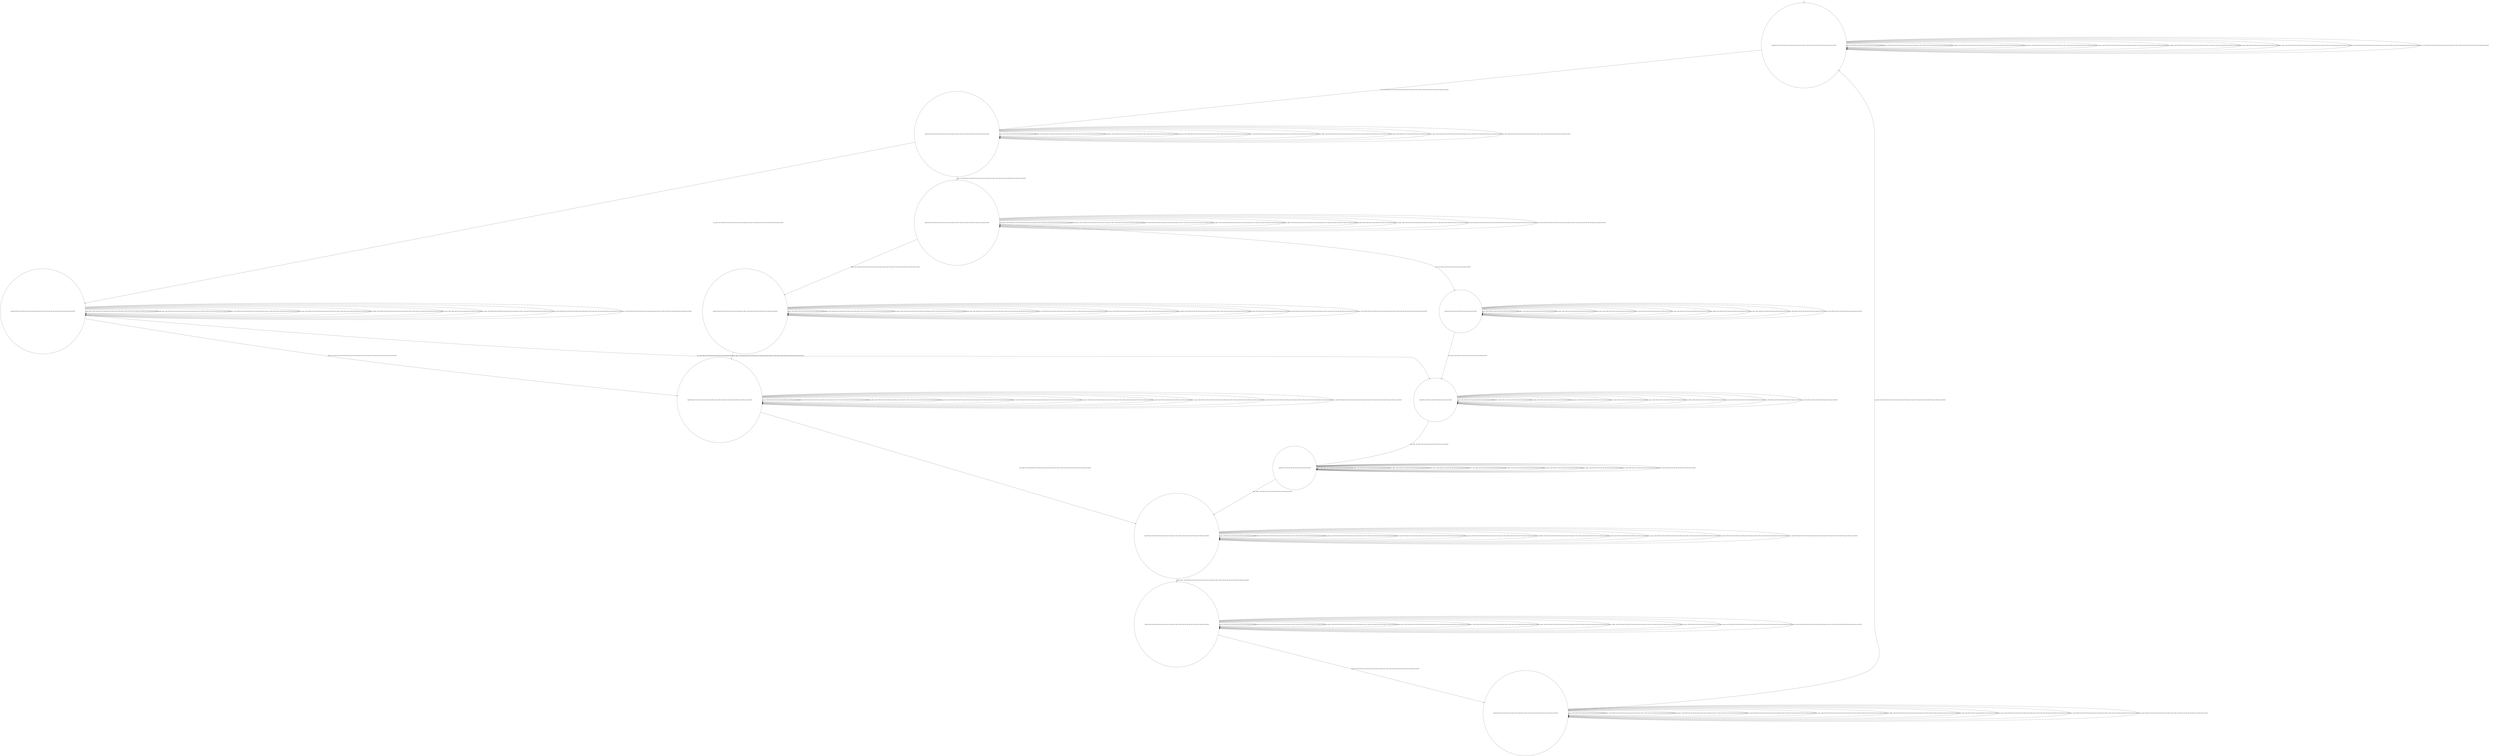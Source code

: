 digraph g {
	edge [lblstyle="above, sloped"];
	s0 [shape="circle" label="0@[((EUR and COF and TON and not DOL and not TEA and not CAP) or (DOL and COF and CAP and TON and not TEA and not EUR))]"];
	s1 [shape="circle" label="1@[((EUR and COF and TON and not DOL and not TEA and not CAP) or (DOL and COF and CAP and TON and not TEA and not EUR))]"];
	s2 [shape="circle" label="2@[((EUR and COF and TON and not DOL and not TEA and not CAP) or (DOL and COF and CAP and TON and not TEA and not EUR))]"];
	s3 [shape="circle" label="3@[((EUR and COF and TON and not DOL and not TEA and not CAP) or (DOL and COF and CAP and TON and not TEA and not EUR))]"];
	s4 [shape="circle" label="4@[((EUR and COF and TON and not DOL and not TEA and not CAP) or (DOL and COF and CAP and TON and not TEA and not EUR))]"];
	s5 [shape="circle" label="5@[((EUR and COF and TON and not DOL and not TEA and not CAP) or (DOL and COF and CAP and TON and not TEA and not EUR))]"];
	s6 [shape="circle" label="6@[((EUR and COF and TON and not DOL and not TEA and not CAP) or (DOL and COF and CAP and TON and not TEA and not EUR))]"];
	s7 [shape="circle" label="7@[((EUR and COF and TON and not DOL and not TEA and not CAP) or (DOL and COF and CAP and TON and not TEA and not EUR))]"];
	s8 [shape="circle" label="8@[((EUR and COF and TON and not DOL and not TEA and not CAP) or (DOL and COF and CAP and TON and not TEA and not EUR))]"];
	s9 [shape="circle" label="9@[((DOL and COF and CAP and TON and not TEA and not EUR))]"];
	s10 [shape="circle" label="10@[((DOL and COF and CAP and TON and not TEA and not EUR))]"];
	s11 [shape="circle" label="11@[((DOL and COF and CAP and TON and not TEA and not EUR))]"];
	s0 -> s0 [label="cap / nok() [((DOL and COF and CAP and TON and not TEA and not EUR))]"];
	s0 -> s0 [label="coffee / nok() [((EUR and COF and TON and not DOL and not TEA and not CAP) or (DOL and COF and CAP and TON and not TEA and not EUR))]"];
	s0 -> s0 [label="cup_taken / nok() [((EUR and COF and TON and not DOL and not TEA and not CAP) or (DOL and COF and CAP and TON and not TEA and not EUR))]"];
	s0 -> s0 [label="display_done / nok() [((EUR and COF and TON and not DOL and not TEA and not CAP) or (DOL and COF and CAP and TON and not TEA and not EUR))]"];
	s0 -> s1 [label="euro / ok() [((EUR and COF and TON and not DOL and not TEA and not CAP) or (DOL and COF and CAP and TON and not TEA and not EUR))]"];
	s0 -> s0 [label="no_sugar / nok() [((EUR and COF and TON and not DOL and not TEA and not CAP) or (DOL and COF and CAP and TON and not TEA and not EUR))]"];
	s0 -> s0 [label="pour_coffee / nok() [((EUR and COF and TON and not DOL and not TEA and not CAP) or (DOL and COF and CAP and TON and not TEA and not EUR))]"];
	s0 -> s0 [label="pour_milk / nok() [((DOL and COF and CAP and TON and not TEA and not EUR))]"];
	s0 -> s0 [label="pour_sugar / nok() [((EUR and COF and TON and not DOL and not TEA and not CAP) or (DOL and COF and CAP and TON and not TEA and not EUR))]"];
	s0 -> s0 [label="ring / nok() [((EUR and COF and TON and not DOL and not TEA and not CAP) or (DOL and COF and CAP and TON and not TEA and not EUR))]"];
	s0 -> s0 [label="sugar / nok() [((EUR and COF and TON and not DOL and not TEA and not CAP) or (DOL and COF and CAP and TON and not TEA and not EUR))]"];
	s1 -> s1 [label="cap / nok() [((DOL and COF and CAP and TON and not TEA and not EUR))]"];
	s1 -> s1 [label="coffee / nok() [((EUR and COF and TON and not DOL and not TEA and not CAP) or (DOL and COF and CAP and TON and not TEA and not EUR))]"];
	s1 -> s1 [label="cup_taken / nok() [((EUR and COF and TON and not DOL and not TEA and not CAP) or (DOL and COF and CAP and TON and not TEA and not EUR))]"];
	s1 -> s1 [label="display_done / nok() [((EUR and COF and TON and not DOL and not TEA and not CAP) or (DOL and COF and CAP and TON and not TEA and not EUR))]"];
	s1 -> s1 [label="euro / nok() [((EUR and COF and TON and not DOL and not TEA and not CAP) or (DOL and COF and CAP and TON and not TEA and not EUR))]"];
	s1 -> s2 [label="no_sugar / ok() [((EUR and COF and TON and not DOL and not TEA and not CAP) or (DOL and COF and CAP and TON and not TEA and not EUR))]"];
	s1 -> s1 [label="pour_coffee / nok() [((EUR and COF and TON and not DOL and not TEA and not CAP) or (DOL and COF and CAP and TON and not TEA and not EUR))]"];
	s1 -> s1 [label="pour_milk / nok() [((DOL and COF and CAP and TON and not TEA and not EUR))]"];
	s1 -> s1 [label="pour_sugar / nok() [((EUR and COF and TON and not DOL and not TEA and not CAP) or (DOL and COF and CAP and TON and not TEA and not EUR))]"];
	s1 -> s1 [label="ring / nok() [((EUR and COF and TON and not DOL and not TEA and not CAP) or (DOL and COF and CAP and TON and not TEA and not EUR))]"];
	s1 -> s3 [label="sugar / ok() [((EUR and COF and TON and not DOL and not TEA and not CAP) or (DOL and COF and CAP and TON and not TEA and not EUR))]"];
	s2 -> s10 [label="cap / ok() [((DOL and COF and CAP and TON and not TEA and not EUR))]"];
	s2 -> s5 [label="coffee / ok() [((EUR and COF and TON and not DOL and not TEA and not CAP) or (DOL and COF and CAP and TON and not TEA and not EUR))]"];
	s2 -> s2 [label="cup_taken / nok() [((EUR and COF and TON and not DOL and not TEA and not CAP) or (DOL and COF and CAP and TON and not TEA and not EUR))]"];
	s2 -> s2 [label="display_done / nok() [((EUR and COF and TON and not DOL and not TEA and not CAP) or (DOL and COF and CAP and TON and not TEA and not EUR))]"];
	s2 -> s2 [label="euro / nok() [((EUR and COF and TON and not DOL and not TEA and not CAP) or (DOL and COF and CAP and TON and not TEA and not EUR))]"];
	s2 -> s2 [label="no_sugar / nok() [((EUR and COF and TON and not DOL and not TEA and not CAP) or (DOL and COF and CAP and TON and not TEA and not EUR))]"];
	s2 -> s2 [label="pour_coffee / nok() [((EUR and COF and TON and not DOL and not TEA and not CAP) or (DOL and COF and CAP and TON and not TEA and not EUR))]"];
	s2 -> s2 [label="pour_milk / nok() [((DOL and COF and CAP and TON and not TEA and not EUR))]"];
	s2 -> s2 [label="pour_sugar / nok() [((EUR and COF and TON and not DOL and not TEA and not CAP) or (DOL and COF and CAP and TON and not TEA and not EUR))]"];
	s2 -> s2 [label="ring / nok() [((EUR and COF and TON and not DOL and not TEA and not CAP) or (DOL and COF and CAP and TON and not TEA and not EUR))]"];
	s2 -> s2 [label="sugar / void() [((EUR and COF and TON and not DOL and not TEA and not CAP) or (DOL and COF and CAP and TON and not TEA and not EUR))]"];
	s3 -> s9 [label="cap / ok() [((DOL and COF and CAP and TON and not TEA and not EUR))]"];
	s3 -> s4 [label="coffee / ok() [((EUR and COF and TON and not DOL and not TEA and not CAP) or (DOL and COF and CAP and TON and not TEA and not EUR))]"];
	s3 -> s3 [label="cup_taken / nok() [((EUR and COF and TON and not DOL and not TEA and not CAP) or (DOL and COF and CAP and TON and not TEA and not EUR))]"];
	s3 -> s3 [label="display_done / nok() [((EUR and COF and TON and not DOL and not TEA and not CAP) or (DOL and COF and CAP and TON and not TEA and not EUR))]"];
	s3 -> s3 [label="euro / nok() [((EUR and COF and TON and not DOL and not TEA and not CAP) or (DOL and COF and CAP and TON and not TEA and not EUR))]"];
	s3 -> s3 [label="no_sugar / void() [((EUR and COF and TON and not DOL and not TEA and not CAP) or (DOL and COF and CAP and TON and not TEA and not EUR))]"];
	s3 -> s3 [label="pour_coffee / nok() [((EUR and COF and TON and not DOL and not TEA and not CAP) or (DOL and COF and CAP and TON and not TEA and not EUR))]"];
	s3 -> s3 [label="pour_milk / nok() [((DOL and COF and CAP and TON and not TEA and not EUR))]"];
	s3 -> s3 [label="pour_sugar / nok() [((EUR and COF and TON and not DOL and not TEA and not CAP) or (DOL and COF and CAP and TON and not TEA and not EUR))]"];
	s3 -> s3 [label="ring / nok() [((EUR and COF and TON and not DOL and not TEA and not CAP) or (DOL and COF and CAP and TON and not TEA and not EUR))]"];
	s3 -> s3 [label="sugar / nok() [((EUR and COF and TON and not DOL and not TEA and not CAP) or (DOL and COF and CAP and TON and not TEA and not EUR))]"];
	s4 -> s4 [label="cap / void() [((DOL and COF and CAP and TON and not TEA and not EUR))]"];
	s4 -> s4 [label="coffee / nok() [((EUR and COF and TON and not DOL and not TEA and not CAP) or (DOL and COF and CAP and TON and not TEA and not EUR))]"];
	s4 -> s4 [label="cup_taken / nok() [((EUR and COF and TON and not DOL and not TEA and not CAP) or (DOL and COF and CAP and TON and not TEA and not EUR))]"];
	s4 -> s4 [label="display_done / nok() [((EUR and COF and TON and not DOL and not TEA and not CAP) or (DOL and COF and CAP and TON and not TEA and not EUR))]"];
	s4 -> s4 [label="euro / nok() [((EUR and COF and TON and not DOL and not TEA and not CAP) or (DOL and COF and CAP and TON and not TEA and not EUR))]"];
	s4 -> s4 [label="no_sugar / nok() [((EUR and COF and TON and not DOL and not TEA and not CAP) or (DOL and COF and CAP and TON and not TEA and not EUR))]"];
	s4 -> s4 [label="pour_coffee / nok() [((EUR and COF and TON and not DOL and not TEA and not CAP) or (DOL and COF and CAP and TON and not TEA and not EUR))]"];
	s4 -> s4 [label="pour_milk / nok() [((DOL and COF and CAP and TON and not TEA and not EUR))]"];
	s4 -> s5 [label="pour_sugar / ok() [((EUR and COF and TON and not DOL and not TEA and not CAP) or (DOL and COF and CAP and TON and not TEA and not EUR))]"];
	s4 -> s4 [label="ring / nok() [((EUR and COF and TON and not DOL and not TEA and not CAP) or (DOL and COF and CAP and TON and not TEA and not EUR))]"];
	s4 -> s4 [label="sugar / nok() [((EUR and COF and TON and not DOL and not TEA and not CAP) or (DOL and COF and CAP and TON and not TEA and not EUR))]"];
	s5 -> s5 [label="cap / void() [((DOL and COF and CAP and TON and not TEA and not EUR))]"];
	s5 -> s5 [label="coffee / nok() [((EUR and COF and TON and not DOL and not TEA and not CAP) or (DOL and COF and CAP and TON and not TEA and not EUR))]"];
	s5 -> s5 [label="cup_taken / nok() [((EUR and COF and TON and not DOL and not TEA and not CAP) or (DOL and COF and CAP and TON and not TEA and not EUR))]"];
	s5 -> s5 [label="display_done / nok() [((EUR and COF and TON and not DOL and not TEA and not CAP) or (DOL and COF and CAP and TON and not TEA and not EUR))]"];
	s5 -> s5 [label="euro / nok() [((EUR and COF and TON and not DOL and not TEA and not CAP) or (DOL and COF and CAP and TON and not TEA and not EUR))]"];
	s5 -> s5 [label="no_sugar / nok() [((EUR and COF and TON and not DOL and not TEA and not CAP) or (DOL and COF and CAP and TON and not TEA and not EUR))]"];
	s5 -> s6 [label="pour_coffee / ok() [((EUR and COF and TON and not DOL and not TEA and not CAP) or (DOL and COF and CAP and TON and not TEA and not EUR))]"];
	s5 -> s5 [label="pour_milk / nok() [((DOL and COF and CAP and TON and not TEA and not EUR))]"];
	s5 -> s5 [label="pour_sugar / nok() [((EUR and COF and TON and not DOL and not TEA and not CAP) or (DOL and COF and CAP and TON and not TEA and not EUR))]"];
	s5 -> s5 [label="ring / nok() [((EUR and COF and TON and not DOL and not TEA and not CAP) or (DOL and COF and CAP and TON and not TEA and not EUR))]"];
	s5 -> s5 [label="sugar / nok() [((EUR and COF and TON and not DOL and not TEA and not CAP) or (DOL and COF and CAP and TON and not TEA and not EUR))]"];
	s6 -> s6 [label="cap / nok() [((DOL and COF and CAP and TON and not TEA and not EUR))]"];
	s6 -> s6 [label="coffee / nok() [((EUR and COF and TON and not DOL and not TEA and not CAP) or (DOL and COF and CAP and TON and not TEA and not EUR))]"];
	s6 -> s6 [label="cup_taken / nok() [((EUR and COF and TON and not DOL and not TEA and not CAP) or (DOL and COF and CAP and TON and not TEA and not EUR))]"];
	s6 -> s7 [label="display_done / ok() [((EUR and COF and TON and not DOL and not TEA and not CAP) or (DOL and COF and CAP and TON and not TEA and not EUR))]"];
	s6 -> s6 [label="euro / nok() [((EUR and COF and TON and not DOL and not TEA and not CAP) or (DOL and COF and CAP and TON and not TEA and not EUR))]"];
	s6 -> s6 [label="no_sugar / nok() [((EUR and COF and TON and not DOL and not TEA and not CAP) or (DOL and COF and CAP and TON and not TEA and not EUR))]"];
	s6 -> s6 [label="pour_coffee / nok() [((EUR and COF and TON and not DOL and not TEA and not CAP) or (DOL and COF and CAP and TON and not TEA and not EUR))]"];
	s6 -> s6 [label="pour_milk / nok() [((DOL and COF and CAP and TON and not TEA and not EUR))]"];
	s6 -> s6 [label="pour_sugar / nok() [((EUR and COF and TON and not DOL and not TEA and not CAP) or (DOL and COF and CAP and TON and not TEA and not EUR))]"];
	s6 -> s6 [label="ring / nok() [((EUR and COF and TON and not DOL and not TEA and not CAP) or (DOL and COF and CAP and TON and not TEA and not EUR))]"];
	s6 -> s6 [label="sugar / nok() [((EUR and COF and TON and not DOL and not TEA and not CAP) or (DOL and COF and CAP and TON and not TEA and not EUR))]"];
	s7 -> s7 [label="cap / nok() [((DOL and COF and CAP and TON and not TEA and not EUR))]"];
	s7 -> s7 [label="coffee / nok() [((EUR and COF and TON and not DOL and not TEA and not CAP) or (DOL and COF and CAP and TON and not TEA and not EUR))]"];
	s7 -> s7 [label="cup_taken / nok() [((EUR and COF and TON and not DOL and not TEA and not CAP) or (DOL and COF and CAP and TON and not TEA and not EUR))]"];
	s7 -> s7 [label="display_done / nok() [((EUR and COF and TON and not DOL and not TEA and not CAP) or (DOL and COF and CAP and TON and not TEA and not EUR))]"];
	s7 -> s7 [label="euro / nok() [((EUR and COF and TON and not DOL and not TEA and not CAP) or (DOL and COF and CAP and TON and not TEA and not EUR))]"];
	s7 -> s7 [label="no_sugar / nok() [((EUR and COF and TON and not DOL and not TEA and not CAP) or (DOL and COF and CAP and TON and not TEA and not EUR))]"];
	s7 -> s7 [label="pour_coffee / nok() [((EUR and COF and TON and not DOL and not TEA and not CAP) or (DOL and COF and CAP and TON and not TEA and not EUR))]"];
	s7 -> s7 [label="pour_milk / nok() [((DOL and COF and CAP and TON and not TEA and not EUR))]"];
	s7 -> s7 [label="pour_sugar / nok() [((EUR and COF and TON and not DOL and not TEA and not CAP) or (DOL and COF and CAP and TON and not TEA and not EUR))]"];
	s7 -> s8 [label="ring / ok() [((EUR and COF and TON and not DOL and not TEA and not CAP) or (DOL and COF and CAP and TON and not TEA and not EUR))]"];
	s7 -> s7 [label="sugar / nok() [((EUR and COF and TON and not DOL and not TEA and not CAP) or (DOL and COF and CAP and TON and not TEA and not EUR))]"];
	s8 -> s8 [label="cap / nok() [((DOL and COF and CAP and TON and not TEA and not EUR))]"];
	s8 -> s8 [label="coffee / nok() [((EUR and COF and TON and not DOL and not TEA and not CAP) or (DOL and COF and CAP and TON and not TEA and not EUR))]"];
	s8 -> s0 [label="cup_taken / ok() [((EUR and COF and TON and not DOL and not TEA and not CAP) or (DOL and COF and CAP and TON and not TEA and not EUR))]"];
	s8 -> s8 [label="display_done / nok() [((EUR and COF and TON and not DOL and not TEA and not CAP) or (DOL and COF and CAP and TON and not TEA and not EUR))]"];
	s8 -> s8 [label="euro / nok() [((EUR and COF and TON and not DOL and not TEA and not CAP) or (DOL and COF and CAP and TON and not TEA and not EUR))]"];
	s8 -> s8 [label="no_sugar / nok() [((EUR and COF and TON and not DOL and not TEA and not CAP) or (DOL and COF and CAP and TON and not TEA and not EUR))]"];
	s8 -> s8 [label="pour_coffee / nok() [((EUR and COF and TON and not DOL and not TEA and not CAP) or (DOL and COF and CAP and TON and not TEA and not EUR))]"];
	s8 -> s8 [label="pour_milk / nok() [((DOL and COF and CAP and TON and not TEA and not EUR))]"];
	s8 -> s8 [label="pour_sugar / nok() [((EUR and COF and TON and not DOL and not TEA and not CAP) or (DOL and COF and CAP and TON and not TEA and not EUR))]"];
	s8 -> s8 [label="ring / nok() [((EUR and COF and TON and not DOL and not TEA and not CAP) or (DOL and COF and CAP and TON and not TEA and not EUR))]"];
	s8 -> s8 [label="sugar / nok() [((EUR and COF and TON and not DOL and not TEA and not CAP) or (DOL and COF and CAP and TON and not TEA and not EUR))]"];
	s9 -> s9 [label="cap / nok() [((DOL and COF and CAP and TON and not TEA and not EUR))]"];
	s9 -> s9 [label="coffee / void() [((DOL and COF and CAP and TON and not TEA and not EUR))]"];
	s9 -> s9 [label="cup_taken / nok() [((DOL and COF and CAP and TON and not TEA and not EUR))]"];
	s9 -> s9 [label="display_done / nok() [((DOL and COF and CAP and TON and not TEA and not EUR))]"];
	s9 -> s9 [label="euro / nok() [((DOL and COF and CAP and TON and not TEA and not EUR))]"];
	s9 -> s9 [label="no_sugar / nok() [((DOL and COF and CAP and TON and not TEA and not EUR))]"];
	s9 -> s9 [label="pour_coffee / nok() [((DOL and COF and CAP and TON and not TEA and not EUR))]"];
	s9 -> s9 [label="pour_milk / nok() [((DOL and COF and CAP and TON and not TEA and not EUR))]"];
	s9 -> s10 [label="pour_sugar / ok() [((DOL and COF and CAP and TON and not TEA and not EUR))]"];
	s9 -> s9 [label="ring / nok() [((DOL and COF and CAP and TON and not TEA and not EUR))]"];
	s9 -> s9 [label="sugar / nok() [((DOL and COF and CAP and TON and not TEA and not EUR))]"];
	s10 -> s10 [label="cap / nok() [((DOL and COF and CAP and TON and not TEA and not EUR))]"];
	s10 -> s10 [label="coffee / void() [((DOL and COF and CAP and TON and not TEA and not EUR))]"];
	s10 -> s10 [label="cup_taken / nok() [((DOL and COF and CAP and TON and not TEA and not EUR))]"];
	s10 -> s10 [label="display_done / nok() [((DOL and COF and CAP and TON and not TEA and not EUR))]"];
	s10 -> s10 [label="euro / nok() [((DOL and COF and CAP and TON and not TEA and not EUR))]"];
	s10 -> s10 [label="no_sugar / nok() [((DOL and COF and CAP and TON and not TEA and not EUR))]"];
	s10 -> s10 [label="pour_coffee / nok() [((DOL and COF and CAP and TON and not TEA and not EUR))]"];
	s10 -> s11 [label="pour_milk / ok() [((DOL and COF and CAP and TON and not TEA and not EUR))]"];
	s10 -> s10 [label="pour_sugar / nok() [((DOL and COF and CAP and TON and not TEA and not EUR))]"];
	s10 -> s10 [label="ring / nok() [((DOL and COF and CAP and TON and not TEA and not EUR))]"];
	s10 -> s10 [label="sugar / nok() [((DOL and COF and CAP and TON and not TEA and not EUR))]"];
	s11 -> s11 [label="cap / nok() [((DOL and COF and CAP and TON and not TEA and not EUR))]"];
	s11 -> s11 [label="coffee / nok() [((DOL and COF and CAP and TON and not TEA and not EUR))]"];
	s11 -> s11 [label="cup_taken / nok() [((DOL and COF and CAP and TON and not TEA and not EUR))]"];
	s11 -> s11 [label="display_done / nok() [((DOL and COF and CAP and TON and not TEA and not EUR))]"];
	s11 -> s11 [label="euro / nok() [((DOL and COF and CAP and TON and not TEA and not EUR))]"];
	s11 -> s11 [label="no_sugar / nok() [((DOL and COF and CAP and TON and not TEA and not EUR))]"];
	s11 -> s6 [label="pour_coffee / ok() [((DOL and COF and CAP and TON and not TEA and not EUR))]"];
	s11 -> s11 [label="pour_milk / nok() [((DOL and COF and CAP and TON and not TEA and not EUR))]"];
	s11 -> s11 [label="pour_sugar / nok() [((DOL and COF and CAP and TON and not TEA and not EUR))]"];
	s11 -> s11 [label="ring / nok() [((DOL and COF and CAP and TON and not TEA and not EUR))]"];
	s11 -> s11 [label="sugar / nok() [((DOL and COF and CAP and TON and not TEA and not EUR))]"];
	__start0 [label="" shape="none" width="0" height="0"];
	__start0 -> s0;
}